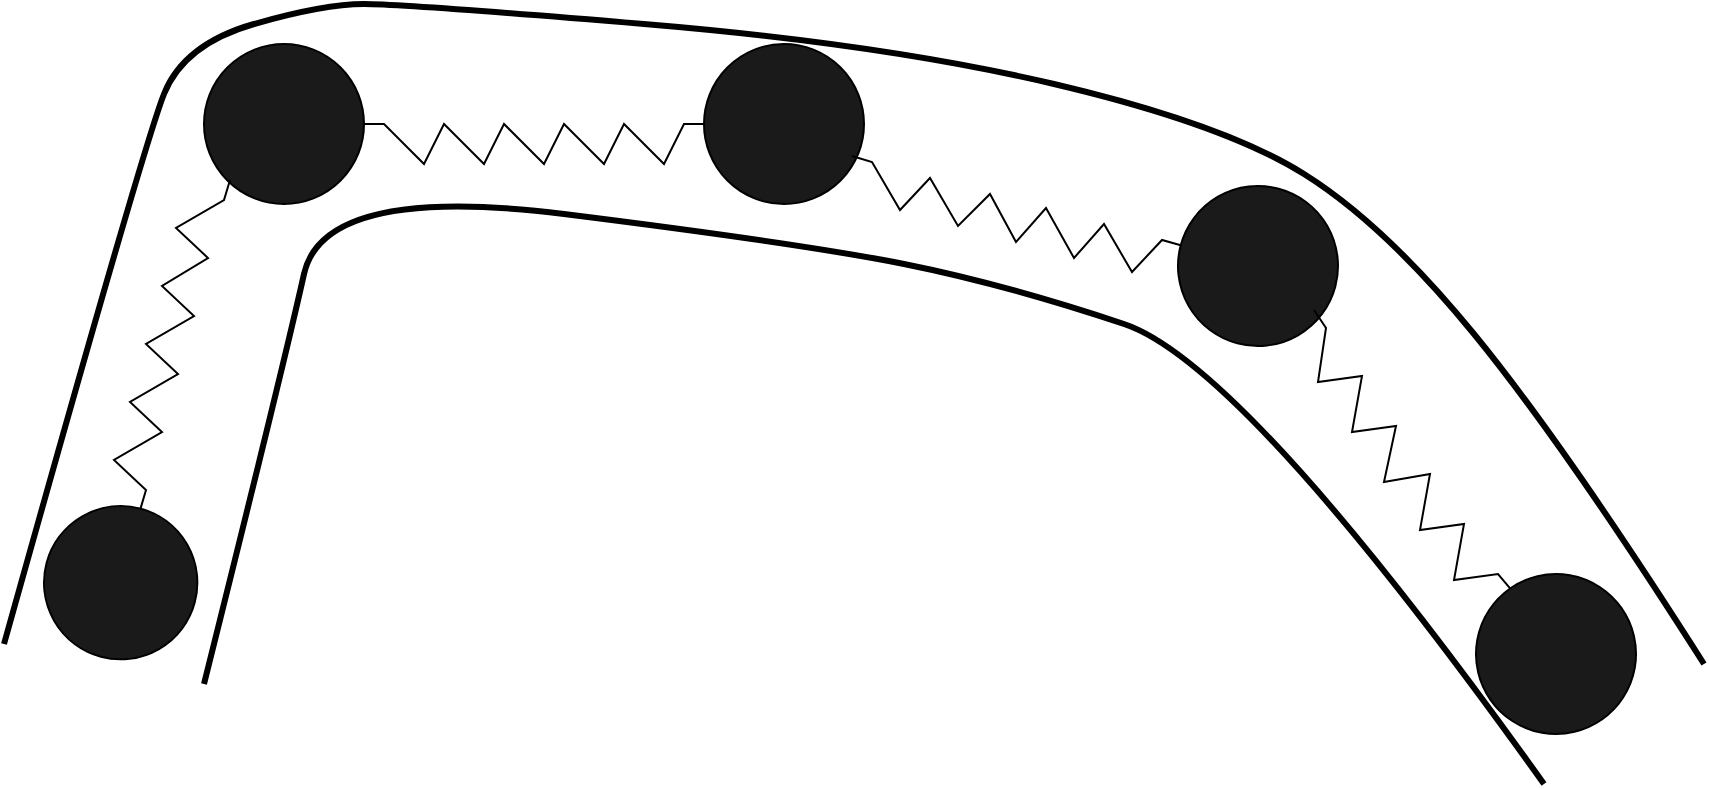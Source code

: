 <mxfile version="21.1.2" type="github">
  <diagram name="第 1 页" id="HUAILHdLmpAMpigPz8tI">
    <mxGraphModel dx="1036" dy="535" grid="1" gridSize="10" guides="1" tooltips="1" connect="1" arrows="1" fold="1" page="1" pageScale="1" pageWidth="827" pageHeight="1169" math="0" shadow="0">
      <root>
        <mxCell id="0" />
        <mxCell id="1" parent="0" />
        <mxCell id="Knwaekd2AUW3Hb_BX-9o-1" value="" style="ellipse;whiteSpace=wrap;html=1;aspect=fixed;fillColor=#1A1A1A;" parent="1" vertex="1">
          <mxGeometry x="150" y="140" width="80" height="80" as="geometry" />
        </mxCell>
        <mxCell id="Knwaekd2AUW3Hb_BX-9o-2" value="" style="ellipse;whiteSpace=wrap;html=1;aspect=fixed;fillColor=#1A1A1A;" parent="1" vertex="1">
          <mxGeometry x="400" y="140" width="80" height="80" as="geometry" />
        </mxCell>
        <mxCell id="Knwaekd2AUW3Hb_BX-9o-4" value="" style="endArrow=none;html=1;rounded=0;exitX=1;exitY=0.5;exitDx=0;exitDy=0;entryX=0;entryY=0.5;entryDx=0;entryDy=0;" parent="1" source="Knwaekd2AUW3Hb_BX-9o-1" target="Knwaekd2AUW3Hb_BX-9o-2" edge="1">
          <mxGeometry width="50" height="50" relative="1" as="geometry">
            <mxPoint x="300" y="210" as="sourcePoint" />
            <mxPoint x="350" y="200" as="targetPoint" />
            <Array as="points">
              <mxPoint x="240" y="180" />
              <mxPoint x="260" y="200" />
              <mxPoint x="270" y="180" />
              <mxPoint x="290" y="200" />
              <mxPoint x="300" y="180" />
              <mxPoint x="320" y="200" />
              <mxPoint x="330" y="180" />
              <mxPoint x="350" y="200" />
              <mxPoint x="360" y="180" />
              <mxPoint x="380" y="200" />
              <mxPoint x="390" y="180" />
            </Array>
          </mxGeometry>
        </mxCell>
        <mxCell id="Knwaekd2AUW3Hb_BX-9o-11" value="" style="group;rotation=105;" parent="1" vertex="1" connectable="0">
          <mxGeometry x="20" y="290" width="230" height="80" as="geometry" />
        </mxCell>
        <mxCell id="Knwaekd2AUW3Hb_BX-9o-12" value="" style="ellipse;whiteSpace=wrap;html=1;aspect=fixed;fillColor=#1A1A1A;rotation=105;" parent="Knwaekd2AUW3Hb_BX-9o-11" vertex="1">
          <mxGeometry x="50" y="81" width="76.667" height="76.667" as="geometry" />
        </mxCell>
        <mxCell id="Knwaekd2AUW3Hb_BX-9o-13" value="" style="endArrow=none;html=1;rounded=0;entryX=0;entryY=0.5;entryDx=0;entryDy=0;" parent="Knwaekd2AUW3Hb_BX-9o-11" target="Knwaekd2AUW3Hb_BX-9o-12" edge="1">
          <mxGeometry width="50" height="50" relative="1" as="geometry">
            <mxPoint x="140" y="-72" as="sourcePoint" />
            <mxPoint x="93" y="29" as="targetPoint" />
            <Array as="points">
              <mxPoint x="143" y="-82" />
              <mxPoint x="140" y="-72" />
              <mxPoint x="116" y="-58" />
              <mxPoint x="132" y="-43" />
              <mxPoint x="109" y="-29" />
              <mxPoint x="125" y="-14" />
              <mxPoint x="101" />
              <mxPoint x="117" y="15" />
              <mxPoint x="93" y="29" />
              <mxPoint x="109" y="44" />
              <mxPoint x="85" y="58" />
              <mxPoint x="101" y="73" />
            </Array>
          </mxGeometry>
        </mxCell>
        <mxCell id="Knwaekd2AUW3Hb_BX-9o-14" value="" style="group;rotation=15;" parent="1" vertex="1" connectable="0">
          <mxGeometry x="480" y="190" width="240" height="80" as="geometry" />
        </mxCell>
        <mxCell id="Knwaekd2AUW3Hb_BX-9o-15" value="" style="ellipse;whiteSpace=wrap;html=1;aspect=fixed;fillColor=#1A1A1A;rotation=15;" parent="Knwaekd2AUW3Hb_BX-9o-14" vertex="1">
          <mxGeometry x="157" y="21" width="80" height="80" as="geometry" />
        </mxCell>
        <mxCell id="Knwaekd2AUW3Hb_BX-9o-16" value="" style="endArrow=none;html=1;rounded=0;entryX=0;entryY=0.5;entryDx=0;entryDy=0;" parent="Knwaekd2AUW3Hb_BX-9o-14" target="Knwaekd2AUW3Hb_BX-9o-15" edge="1">
          <mxGeometry width="50" height="50" relative="1" as="geometry">
            <mxPoint x="-6" y="6" as="sourcePoint" />
            <mxPoint x="105" y="57" as="targetPoint" />
            <Array as="points">
              <mxPoint x="4" y="9" />
              <mxPoint x="18" y="33" />
              <mxPoint x="33" y="17" />
              <mxPoint x="47" y="41" />
              <mxPoint x="63" y="25" />
              <mxPoint x="76" y="49" />
              <mxPoint x="91" y="32" />
              <mxPoint x="105" y="57" />
              <mxPoint x="120" y="40" />
              <mxPoint x="134" y="64" />
              <mxPoint x="149" y="48" />
            </Array>
          </mxGeometry>
        </mxCell>
        <mxCell id="Knwaekd2AUW3Hb_BX-9o-17" value="" style="group;rotation=55;" parent="1" vertex="1" connectable="0">
          <mxGeometry x="660" y="340" width="240" height="80" as="geometry" />
        </mxCell>
        <mxCell id="Knwaekd2AUW3Hb_BX-9o-18" value="" style="ellipse;whiteSpace=wrap;html=1;aspect=fixed;fillColor=#1A1A1A;rotation=55;" parent="Knwaekd2AUW3Hb_BX-9o-17" vertex="1">
          <mxGeometry x="126" y="65" width="80" height="80" as="geometry" />
        </mxCell>
        <mxCell id="Knwaekd2AUW3Hb_BX-9o-19" value="" style="endArrow=none;html=1;rounded=0;entryX=0;entryY=0.5;entryDx=0;entryDy=0;" parent="Knwaekd2AUW3Hb_BX-9o-17" target="Knwaekd2AUW3Hb_BX-9o-18" edge="1">
          <mxGeometry width="50" height="50" relative="1" as="geometry">
            <mxPoint x="45" y="-67" as="sourcePoint" />
            <mxPoint x="98" y="43" as="targetPoint" />
            <Array as="points">
              <mxPoint x="51" y="-58" />
              <mxPoint x="47" y="-31" />
              <mxPoint x="69" y="-34" />
              <mxPoint x="64" y="-6" />
              <mxPoint x="86" y="-9" />
              <mxPoint x="80" y="19" />
              <mxPoint x="103" y="15" />
              <mxPoint x="98" y="43" />
              <mxPoint x="120" y="40" />
              <mxPoint x="115" y="68" />
              <mxPoint x="137" y="65" />
            </Array>
          </mxGeometry>
        </mxCell>
        <mxCell id="ddZo5eW9iKC3ESaxEjTN-1" value="" style="curved=1;endArrow=none;html=1;rounded=0;strokeWidth=3;startArrow=none;startFill=0;endFill=0;" edge="1" parent="1">
          <mxGeometry width="50" height="50" relative="1" as="geometry">
            <mxPoint x="50" y="440" as="sourcePoint" />
            <mxPoint x="900" y="450" as="targetPoint" />
            <Array as="points">
              <mxPoint x="120" y="190" />
              <mxPoint x="140" y="140" />
              <mxPoint x="210" y="120" />
              <mxPoint x="250" y="120" />
              <mxPoint x="490" y="140" />
              <mxPoint x="660" y="180" />
              <mxPoint x="740" y="230" />
              <mxPoint x="830" y="340" />
            </Array>
          </mxGeometry>
        </mxCell>
        <mxCell id="ddZo5eW9iKC3ESaxEjTN-5" value="" style="curved=1;endArrow=none;html=1;rounded=0;strokeWidth=3;endFill=0;" edge="1" parent="1">
          <mxGeometry width="50" height="50" relative="1" as="geometry">
            <mxPoint x="150" y="460" as="sourcePoint" />
            <mxPoint x="820" y="510" as="targetPoint" />
            <Array as="points">
              <mxPoint x="190" y="300" />
              <mxPoint x="210" y="210" />
              <mxPoint x="450" y="240" />
              <mxPoint x="550" y="260" />
              <mxPoint x="670" y="300" />
            </Array>
          </mxGeometry>
        </mxCell>
      </root>
    </mxGraphModel>
  </diagram>
</mxfile>
